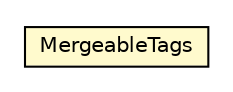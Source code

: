 #!/usr/local/bin/dot
#
# Class diagram 
# Generated by UMLGraph version 5.1 (http://www.umlgraph.org/)
#

digraph G {
	edge [fontname="Helvetica",fontsize=10,labelfontname="Helvetica",labelfontsize=10];
	node [fontname="Helvetica",fontsize=10,shape=plaintext];
	nodesep=0.25;
	ranksep=0.5;
	// org.androidtransfuse.processor.MergeableTags
	c60005 [label=<<table title="org.androidtransfuse.processor.MergeableTags" border="0" cellborder="1" cellspacing="0" cellpadding="2" port="p" bgcolor="lemonChiffon" href="./MergeableTags.html">
		<tr><td><table border="0" cellspacing="0" cellpadding="1">
<tr><td align="center" balign="center"> MergeableTags </td></tr>
		</table></td></tr>
		</table>>, fontname="Helvetica", fontcolor="black", fontsize=10.0];
}

